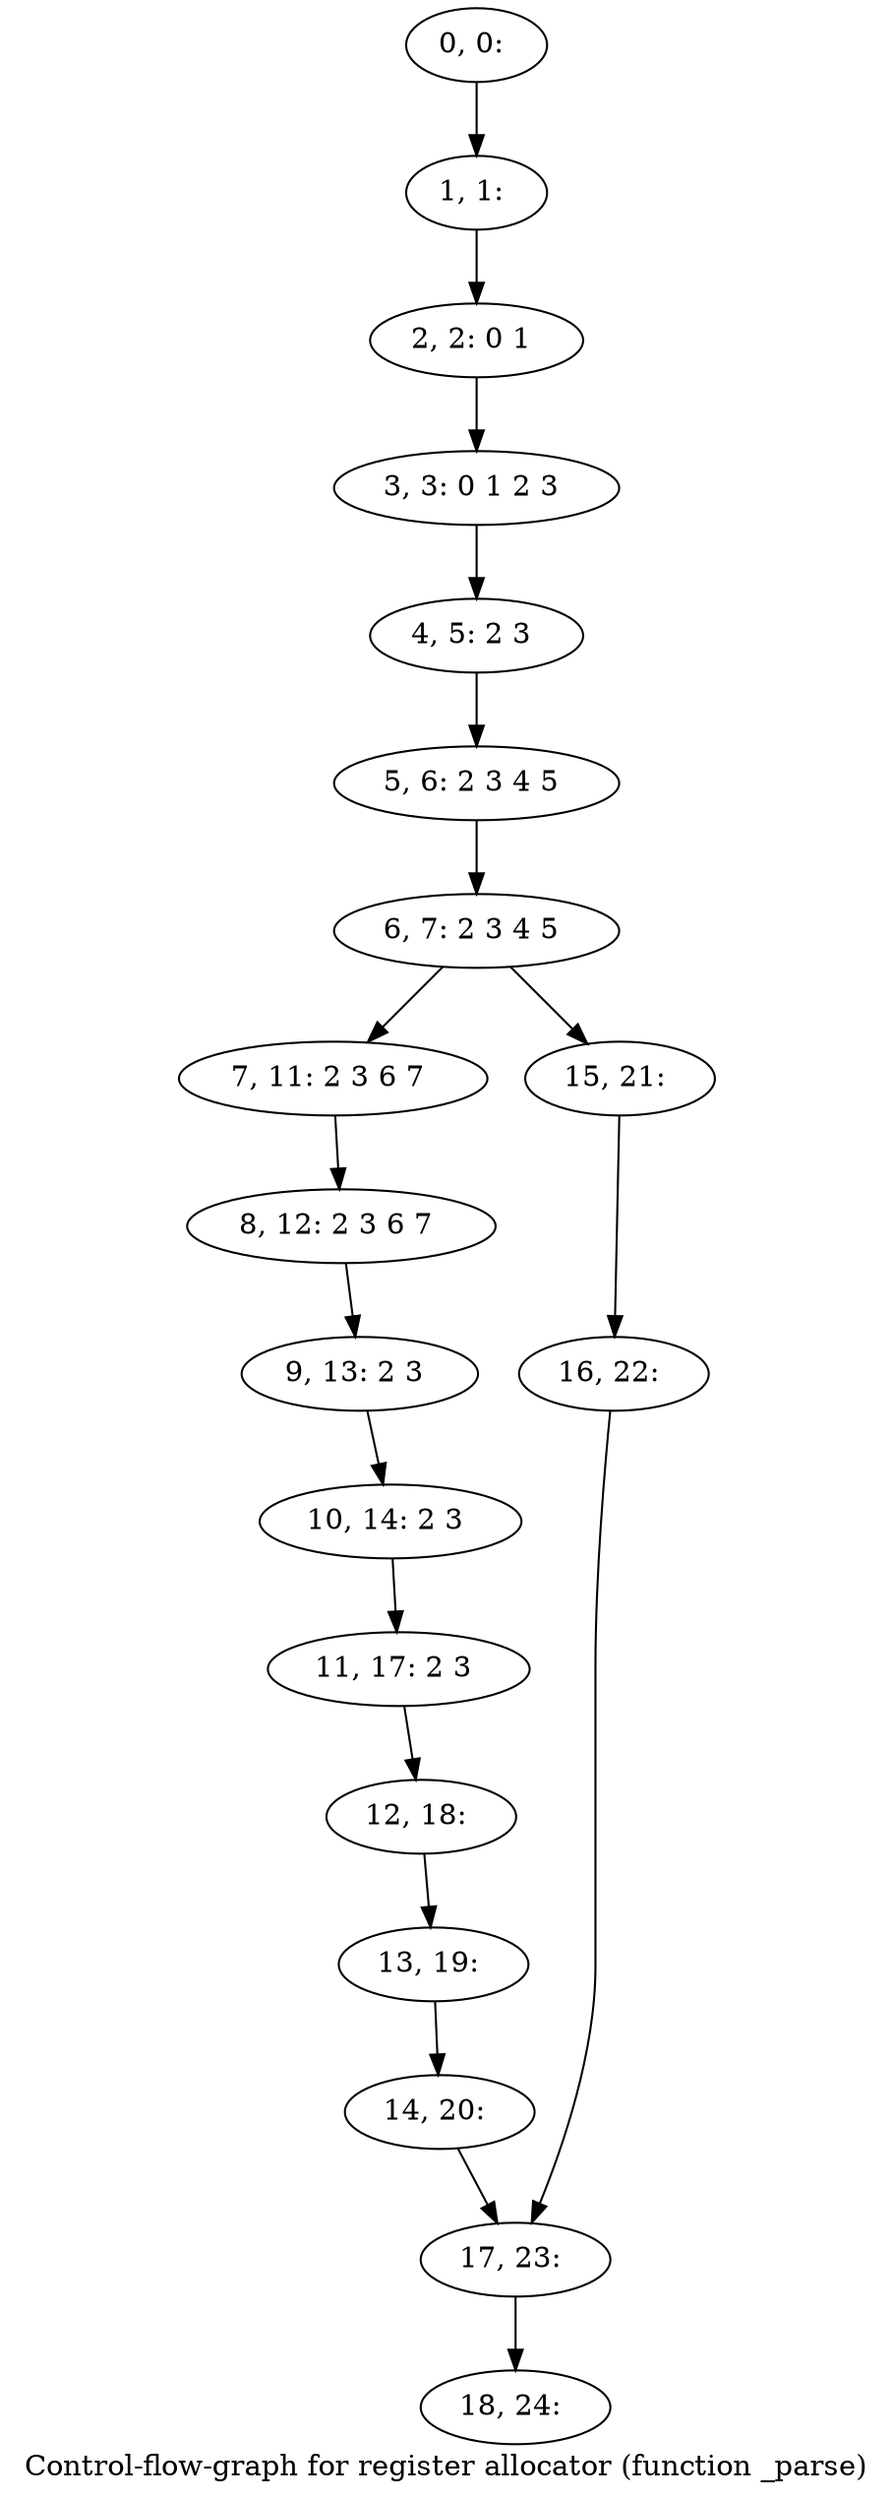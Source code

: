 digraph G {
graph [label="Control-flow-graph for register allocator (function _parse)"]
0[label="0, 0: "];
1[label="1, 1: "];
2[label="2, 2: 0 1 "];
3[label="3, 3: 0 1 2 3 "];
4[label="4, 5: 2 3 "];
5[label="5, 6: 2 3 4 5 "];
6[label="6, 7: 2 3 4 5 "];
7[label="7, 11: 2 3 6 7 "];
8[label="8, 12: 2 3 6 7 "];
9[label="9, 13: 2 3 "];
10[label="10, 14: 2 3 "];
11[label="11, 17: 2 3 "];
12[label="12, 18: "];
13[label="13, 19: "];
14[label="14, 20: "];
15[label="15, 21: "];
16[label="16, 22: "];
17[label="17, 23: "];
18[label="18, 24: "];
0->1 ;
1->2 ;
2->3 ;
3->4 ;
4->5 ;
5->6 ;
6->7 ;
6->15 ;
7->8 ;
8->9 ;
9->10 ;
10->11 ;
11->12 ;
12->13 ;
13->14 ;
14->17 ;
15->16 ;
16->17 ;
17->18 ;
}
